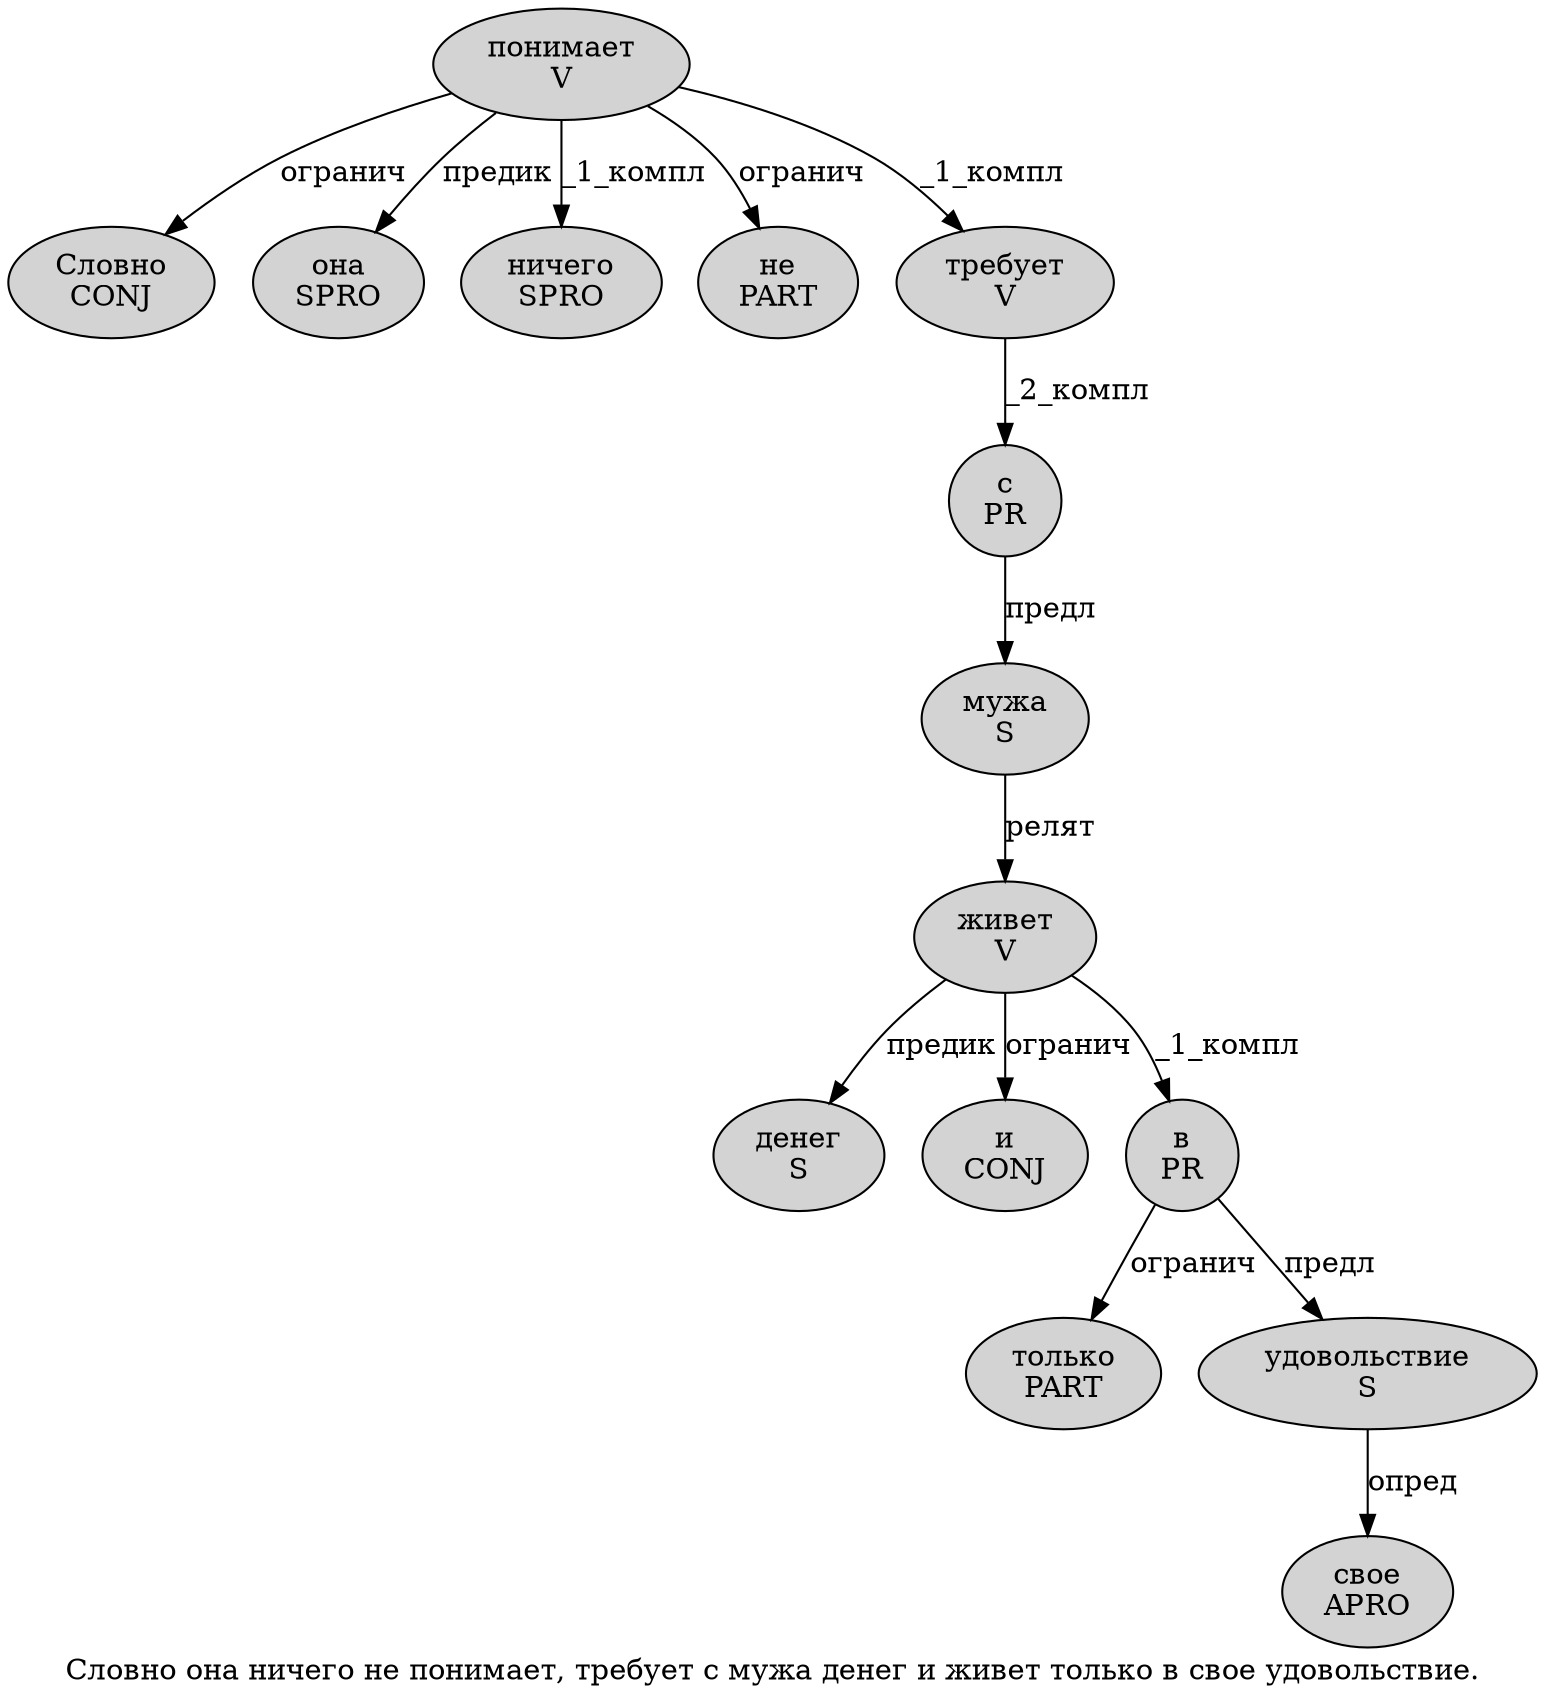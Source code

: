 digraph SENTENCE_1510 {
	graph [label="Словно она ничего не понимает, требует с мужа денег и живет только в свое удовольствие."]
	node [style=filled]
		0 [label="Словно
CONJ" color="" fillcolor=lightgray penwidth=1 shape=ellipse]
		1 [label="она
SPRO" color="" fillcolor=lightgray penwidth=1 shape=ellipse]
		2 [label="ничего
SPRO" color="" fillcolor=lightgray penwidth=1 shape=ellipse]
		3 [label="не
PART" color="" fillcolor=lightgray penwidth=1 shape=ellipse]
		4 [label="понимает
V" color="" fillcolor=lightgray penwidth=1 shape=ellipse]
		6 [label="требует
V" color="" fillcolor=lightgray penwidth=1 shape=ellipse]
		7 [label="с
PR" color="" fillcolor=lightgray penwidth=1 shape=ellipse]
		8 [label="мужа
S" color="" fillcolor=lightgray penwidth=1 shape=ellipse]
		9 [label="денег
S" color="" fillcolor=lightgray penwidth=1 shape=ellipse]
		10 [label="и
CONJ" color="" fillcolor=lightgray penwidth=1 shape=ellipse]
		11 [label="живет
V" color="" fillcolor=lightgray penwidth=1 shape=ellipse]
		12 [label="только
PART" color="" fillcolor=lightgray penwidth=1 shape=ellipse]
		13 [label="в
PR" color="" fillcolor=lightgray penwidth=1 shape=ellipse]
		14 [label="свое
APRO" color="" fillcolor=lightgray penwidth=1 shape=ellipse]
		15 [label="удовольствие
S" color="" fillcolor=lightgray penwidth=1 shape=ellipse]
			11 -> 9 [label="предик"]
			11 -> 10 [label="огранич"]
			11 -> 13 [label="_1_компл"]
			15 -> 14 [label="опред"]
			6 -> 7 [label="_2_компл"]
			8 -> 11 [label="релят"]
			7 -> 8 [label="предл"]
			13 -> 12 [label="огранич"]
			13 -> 15 [label="предл"]
			4 -> 0 [label="огранич"]
			4 -> 1 [label="предик"]
			4 -> 2 [label="_1_компл"]
			4 -> 3 [label="огранич"]
			4 -> 6 [label="_1_компл"]
}